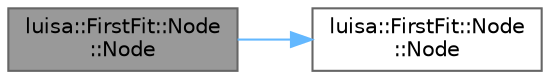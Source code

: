 digraph "luisa::FirstFit::Node::Node"
{
 // LATEX_PDF_SIZE
  bgcolor="transparent";
  edge [fontname=Helvetica,fontsize=10,labelfontname=Helvetica,labelfontsize=10];
  node [fontname=Helvetica,fontsize=10,shape=box,height=0.2,width=0.4];
  rankdir="LR";
  Node1 [id="Node000001",label="luisa::FirstFit::Node\l::Node",height=0.2,width=0.4,color="gray40", fillcolor="grey60", style="filled", fontcolor="black",tooltip=" "];
  Node1 -> Node2 [id="edge2_Node000001_Node000002",color="steelblue1",style="solid",tooltip=" "];
  Node2 [id="Node000002",label="luisa::FirstFit::Node\l::Node",height=0.2,width=0.4,color="grey40", fillcolor="white", style="filled",URL="$classluisa_1_1_first_fit_1_1_node.html#a174ab41eb24801326ed068a93511ece7",tooltip=" "];
}
